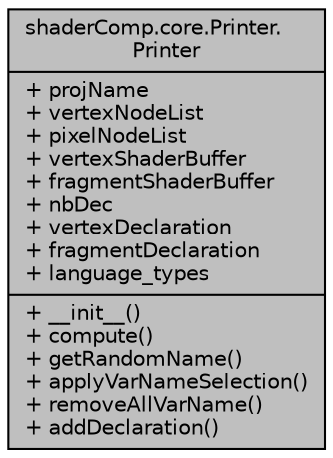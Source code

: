 digraph "shaderComp.core.Printer.Printer"
{
  edge [fontname="Helvetica",fontsize="10",labelfontname="Helvetica",labelfontsize="10"];
  node [fontname="Helvetica",fontsize="10",shape=record];
  Node1 [label="{shaderComp.core.Printer.\lPrinter\n|+ projName\l+ vertexNodeList\l+ pixelNodeList\l+ vertexShaderBuffer\l+ fragmentShaderBuffer\l+ nbDec\l+ vertexDeclaration\l+ fragmentDeclaration\l+ language_types\l|+ __init__()\l+ compute()\l+ getRandomName()\l+ applyVarNameSelection()\l+ removeAllVarName()\l+ addDeclaration()\l}",height=0.2,width=0.4,color="black", fillcolor="grey75", style="filled" fontcolor="black"];
}
